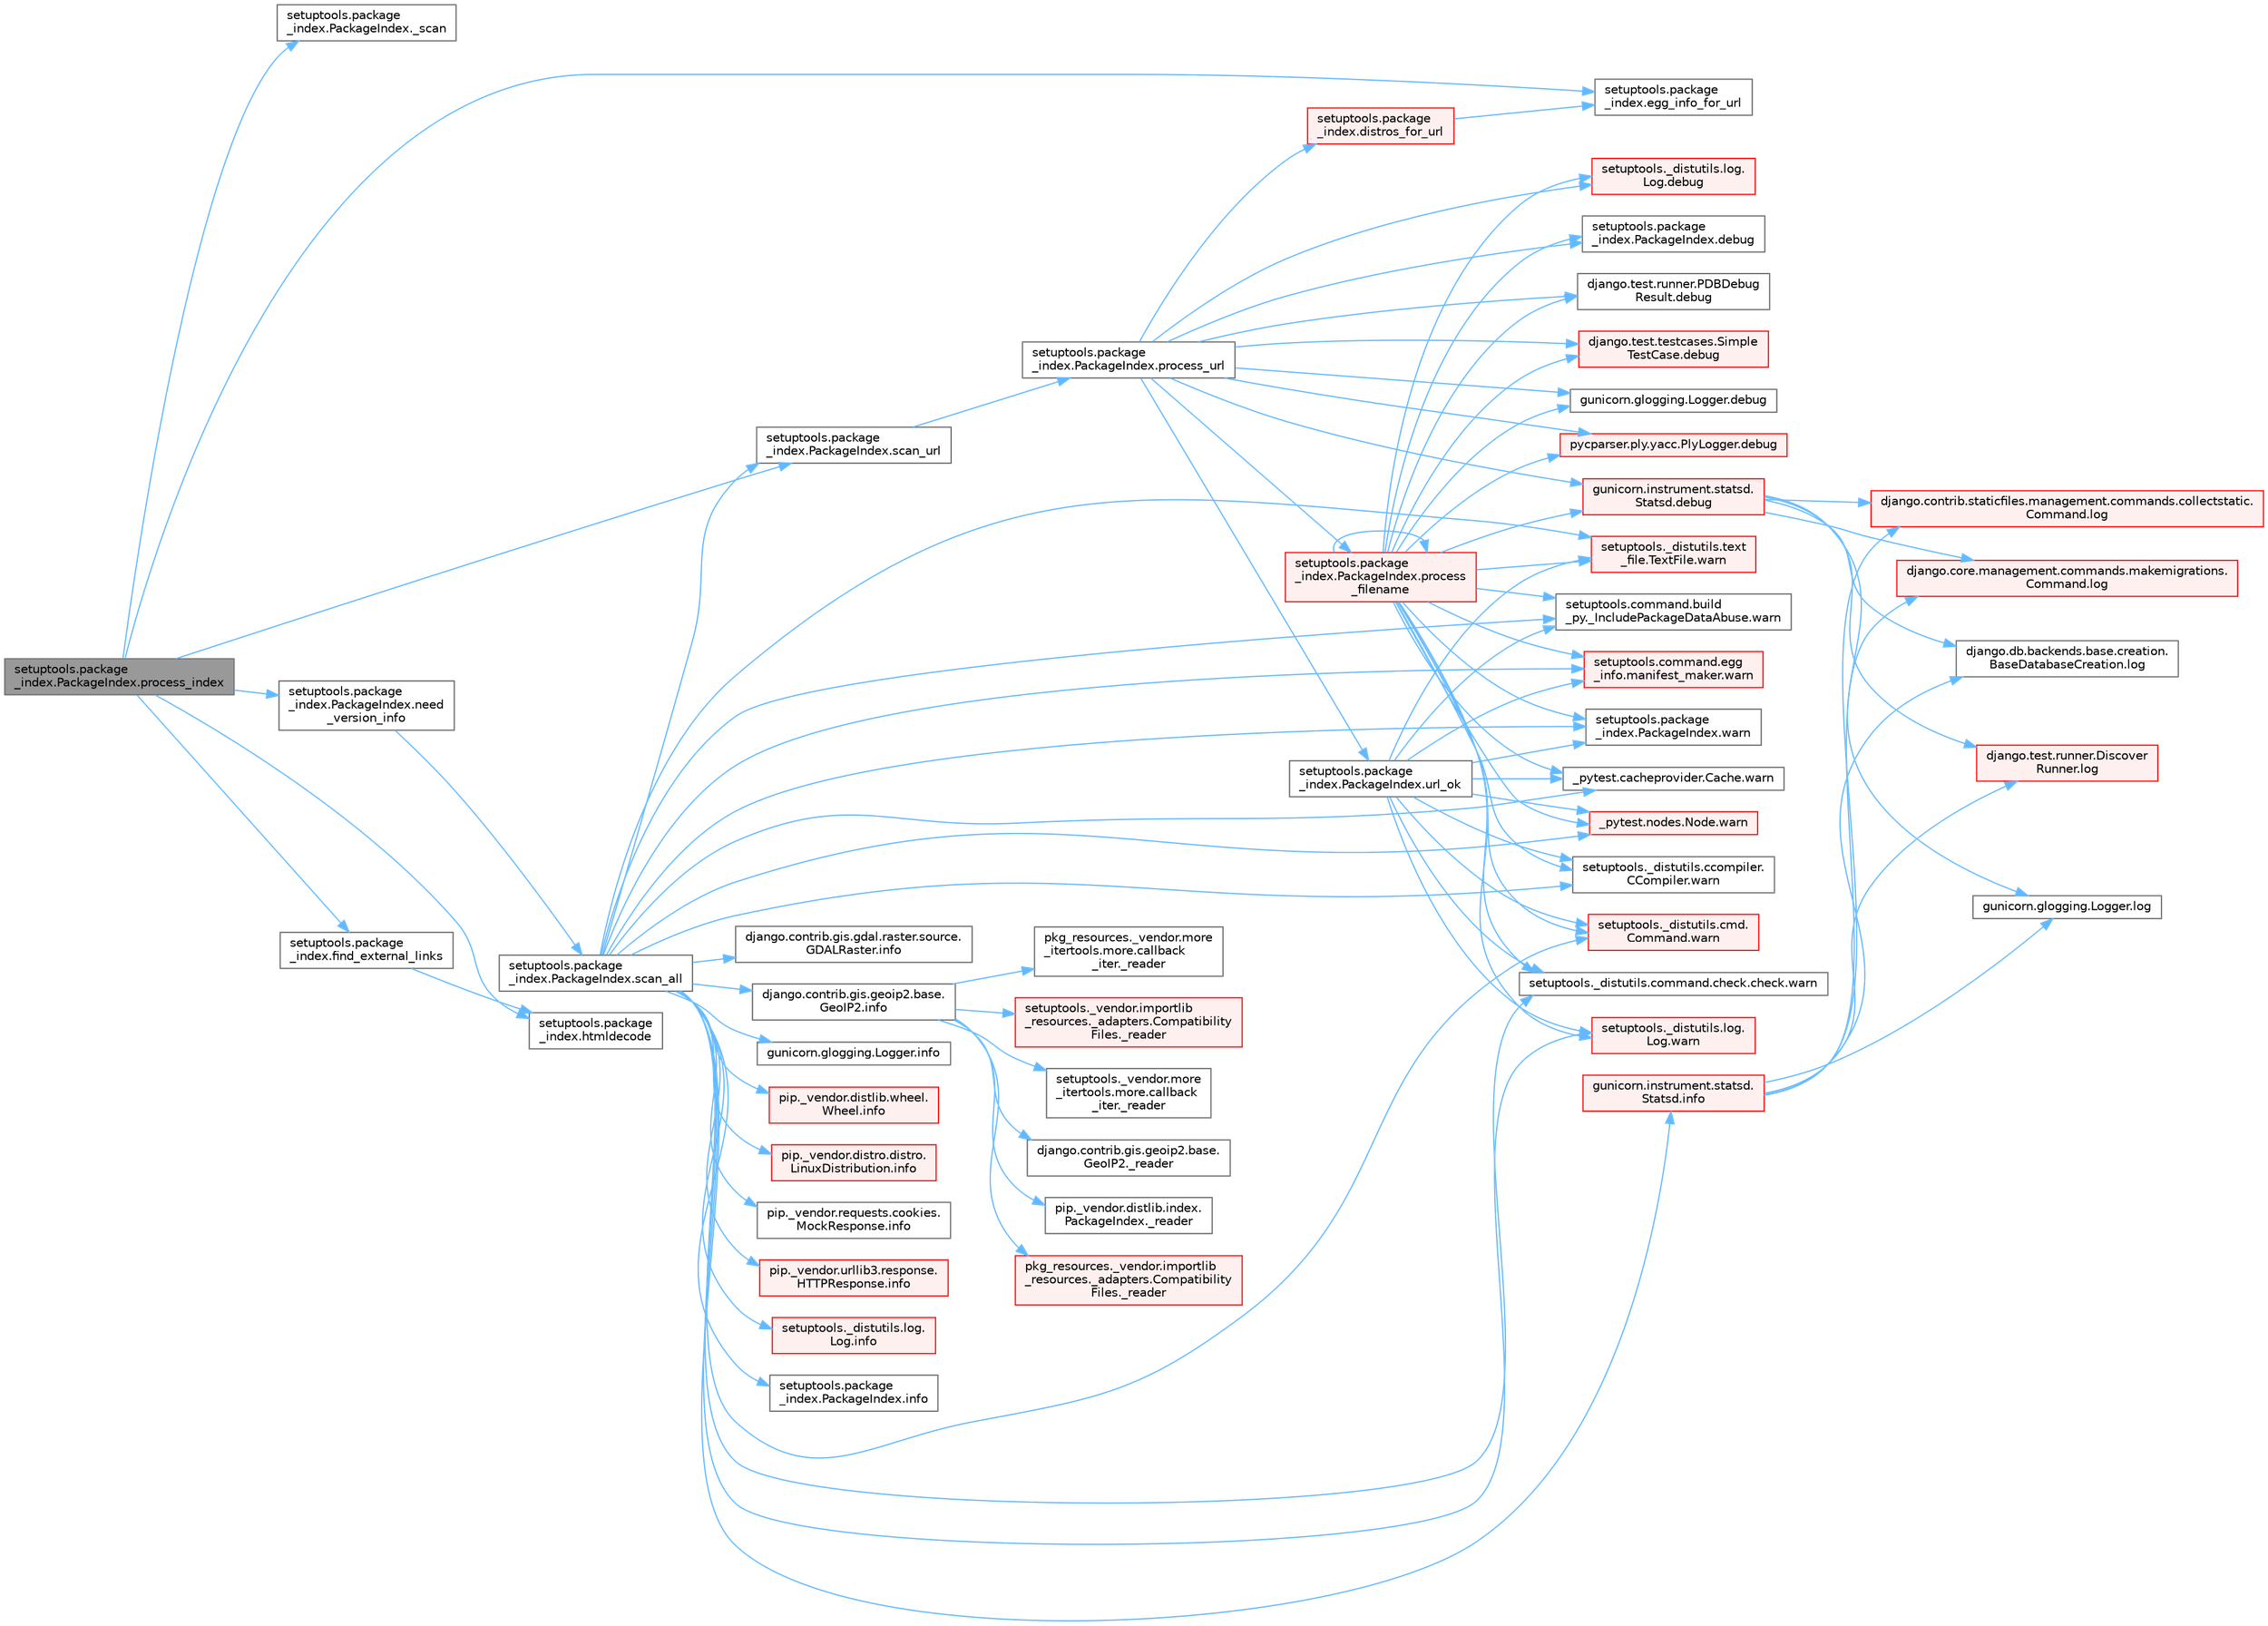 digraph "setuptools.package_index.PackageIndex.process_index"
{
 // LATEX_PDF_SIZE
  bgcolor="transparent";
  edge [fontname=Helvetica,fontsize=10,labelfontname=Helvetica,labelfontsize=10];
  node [fontname=Helvetica,fontsize=10,shape=box,height=0.2,width=0.4];
  rankdir="LR";
  Node1 [id="Node000001",label="setuptools.package\l_index.PackageIndex.process_index",height=0.2,width=0.4,color="gray40", fillcolor="grey60", style="filled", fontcolor="black",tooltip=" "];
  Node1 -> Node2 [id="edge1_Node000001_Node000002",color="steelblue1",style="solid",tooltip=" "];
  Node2 [id="Node000002",label="setuptools.package\l_index.PackageIndex._scan",height=0.2,width=0.4,color="grey40", fillcolor="white", style="filled",URL="$classsetuptools_1_1package__index_1_1_package_index.html#a713d5d50ee51f535248e15895f6b91db",tooltip=" "];
  Node1 -> Node3 [id="edge2_Node000001_Node000003",color="steelblue1",style="solid",tooltip=" "];
  Node3 [id="Node000003",label="setuptools.package\l_index.egg_info_for_url",height=0.2,width=0.4,color="grey40", fillcolor="white", style="filled",URL="$namespacesetuptools_1_1package__index.html#a79b91a82fe1497da147b21a03beda12c",tooltip=" "];
  Node1 -> Node4 [id="edge3_Node000001_Node000004",color="steelblue1",style="solid",tooltip=" "];
  Node4 [id="Node000004",label="setuptools.package\l_index.find_external_links",height=0.2,width=0.4,color="grey40", fillcolor="white", style="filled",URL="$namespacesetuptools_1_1package__index.html#a4c47d3f60df8170febc2caa571863597",tooltip=" "];
  Node4 -> Node5 [id="edge4_Node000004_Node000005",color="steelblue1",style="solid",tooltip=" "];
  Node5 [id="Node000005",label="setuptools.package\l_index.htmldecode",height=0.2,width=0.4,color="grey40", fillcolor="white", style="filled",URL="$namespacesetuptools_1_1package__index.html#adca411c1a3d43c270178ffc5396f376c",tooltip=" "];
  Node1 -> Node5 [id="edge5_Node000001_Node000005",color="steelblue1",style="solid",tooltip=" "];
  Node1 -> Node6 [id="edge6_Node000001_Node000006",color="steelblue1",style="solid",tooltip=" "];
  Node6 [id="Node000006",label="setuptools.package\l_index.PackageIndex.need\l_version_info",height=0.2,width=0.4,color="grey40", fillcolor="white", style="filled",URL="$classsetuptools_1_1package__index_1_1_package_index.html#a97954d8332873db10ccda55675a9145d",tooltip=" "];
  Node6 -> Node7 [id="edge7_Node000006_Node000007",color="steelblue1",style="solid",tooltip=" "];
  Node7 [id="Node000007",label="setuptools.package\l_index.PackageIndex.scan_all",height=0.2,width=0.4,color="grey40", fillcolor="white", style="filled",URL="$classsetuptools_1_1package__index_1_1_package_index.html#ac9b166c96ce16e09e23ab0603a253c33",tooltip=" "];
  Node7 -> Node8 [id="edge8_Node000007_Node000008",color="steelblue1",style="solid",tooltip=" "];
  Node8 [id="Node000008",label="django.contrib.gis.gdal.raster.source.\lGDALRaster.info",height=0.2,width=0.4,color="grey40", fillcolor="white", style="filled",URL="$classdjango_1_1contrib_1_1gis_1_1gdal_1_1raster_1_1source_1_1_g_d_a_l_raster.html#a9d874f7fbf44cff1587bbb4a5d34a88f",tooltip=" "];
  Node7 -> Node9 [id="edge9_Node000007_Node000009",color="steelblue1",style="solid",tooltip=" "];
  Node9 [id="Node000009",label="django.contrib.gis.geoip2.base.\lGeoIP2.info",height=0.2,width=0.4,color="grey40", fillcolor="white", style="filled",URL="$classdjango_1_1contrib_1_1gis_1_1geoip2_1_1base_1_1_geo_i_p2.html#aaf31f29c09e7b4a2af2a4b19b80d1337",tooltip=" "];
  Node9 -> Node10 [id="edge10_Node000009_Node000010",color="steelblue1",style="solid",tooltip=" "];
  Node10 [id="Node000010",label="django.contrib.gis.geoip2.base.\lGeoIP2._reader",height=0.2,width=0.4,color="grey40", fillcolor="white", style="filled",URL="$classdjango_1_1contrib_1_1gis_1_1geoip2_1_1base_1_1_geo_i_p2.html#a3602c469d02744ad210583e2b571c286",tooltip=" "];
  Node9 -> Node11 [id="edge11_Node000009_Node000011",color="steelblue1",style="solid",tooltip=" "];
  Node11 [id="Node000011",label="pip._vendor.distlib.index.\lPackageIndex._reader",height=0.2,width=0.4,color="grey40", fillcolor="white", style="filled",URL="$classpip_1_1__vendor_1_1distlib_1_1index_1_1_package_index.html#a101ab2cbea9c2a66818e368a1b783665",tooltip=" "];
  Node9 -> Node12 [id="edge12_Node000009_Node000012",color="steelblue1",style="solid",tooltip=" "];
  Node12 [id="Node000012",label="pkg_resources._vendor.importlib\l_resources._adapters.Compatibility\lFiles._reader",height=0.2,width=0.4,color="red", fillcolor="#FFF0F0", style="filled",URL="$classpkg__resources_1_1__vendor_1_1importlib__resources_1_1__adapters_1_1_compatibility_files.html#adb88d9d6cdd3ccde8543d5aff0e263cc",tooltip=" "];
  Node9 -> Node14 [id="edge13_Node000009_Node000014",color="steelblue1",style="solid",tooltip=" "];
  Node14 [id="Node000014",label="pkg_resources._vendor.more\l_itertools.more.callback\l_iter._reader",height=0.2,width=0.4,color="grey40", fillcolor="white", style="filled",URL="$classpkg__resources_1_1__vendor_1_1more__itertools_1_1more_1_1callback__iter.html#a39c147e211ab320778e20aebdb6506c0",tooltip=" "];
  Node9 -> Node15 [id="edge14_Node000009_Node000015",color="steelblue1",style="solid",tooltip=" "];
  Node15 [id="Node000015",label="setuptools._vendor.importlib\l_resources._adapters.Compatibility\lFiles._reader",height=0.2,width=0.4,color="red", fillcolor="#FFF0F0", style="filled",URL="$classsetuptools_1_1__vendor_1_1importlib__resources_1_1__adapters_1_1_compatibility_files.html#a2a663060da2f5497b42765bdc90bca45",tooltip=" "];
  Node9 -> Node16 [id="edge15_Node000009_Node000016",color="steelblue1",style="solid",tooltip=" "];
  Node16 [id="Node000016",label="setuptools._vendor.more\l_itertools.more.callback\l_iter._reader",height=0.2,width=0.4,color="grey40", fillcolor="white", style="filled",URL="$classsetuptools_1_1__vendor_1_1more__itertools_1_1more_1_1callback__iter.html#a05c0fdd2e4088e3a9914e4fa2e6fd050",tooltip=" "];
  Node7 -> Node17 [id="edge16_Node000007_Node000017",color="steelblue1",style="solid",tooltip=" "];
  Node17 [id="Node000017",label="gunicorn.glogging.Logger.info",height=0.2,width=0.4,color="grey40", fillcolor="white", style="filled",URL="$classgunicorn_1_1glogging_1_1_logger.html#a5c31f478f8d59ddc411c97e25cdfae65",tooltip=" "];
  Node7 -> Node18 [id="edge17_Node000007_Node000018",color="steelblue1",style="solid",tooltip=" "];
  Node18 [id="Node000018",label="gunicorn.instrument.statsd.\lStatsd.info",height=0.2,width=0.4,color="red", fillcolor="#FFF0F0", style="filled",URL="$classgunicorn_1_1instrument_1_1statsd_1_1_statsd.html#af7b8c148b12c3f59902f29c3c26d2394",tooltip=" "];
  Node18 -> Node19 [id="edge18_Node000018_Node000019",color="steelblue1",style="solid",tooltip=" "];
  Node19 [id="Node000019",label="django.contrib.staticfiles.management.commands.collectstatic.\lCommand.log",height=0.2,width=0.4,color="red", fillcolor="#FFF0F0", style="filled",URL="$classdjango_1_1contrib_1_1staticfiles_1_1management_1_1commands_1_1collectstatic_1_1_command.html#a0e93191b90ee0993e3286343d0b2de0e",tooltip=" "];
  Node18 -> Node23 [id="edge19_Node000018_Node000023",color="steelblue1",style="solid",tooltip=" "];
  Node23 [id="Node000023",label="django.core.management.commands.makemigrations.\lCommand.log",height=0.2,width=0.4,color="red", fillcolor="#FFF0F0", style="filled",URL="$classdjango_1_1core_1_1management_1_1commands_1_1makemigrations_1_1_command.html#a0409d121552878a7416460dba8274880",tooltip=" "];
  Node18 -> Node25 [id="edge20_Node000018_Node000025",color="steelblue1",style="solid",tooltip=" "];
  Node25 [id="Node000025",label="django.db.backends.base.creation.\lBaseDatabaseCreation.log",height=0.2,width=0.4,color="grey40", fillcolor="white", style="filled",URL="$classdjango_1_1db_1_1backends_1_1base_1_1creation_1_1_base_database_creation.html#ac297ec931db5ec68c271ec0d91be7183",tooltip=" "];
  Node18 -> Node26 [id="edge21_Node000018_Node000026",color="steelblue1",style="solid",tooltip=" "];
  Node26 [id="Node000026",label="django.test.runner.Discover\lRunner.log",height=0.2,width=0.4,color="red", fillcolor="#FFF0F0", style="filled",URL="$classdjango_1_1test_1_1runner_1_1_discover_runner.html#af5ad8e2895b3f0c5e0a6d7113199d641",tooltip=" "];
  Node18 -> Node27 [id="edge22_Node000018_Node000027",color="steelblue1",style="solid",tooltip=" "];
  Node27 [id="Node000027",label="gunicorn.glogging.Logger.log",height=0.2,width=0.4,color="grey40", fillcolor="white", style="filled",URL="$classgunicorn_1_1glogging_1_1_logger.html#ad6941dede526094643dd02c53c3449b0",tooltip=" "];
  Node7 -> Node2162 [id="edge23_Node000007_Node002162",color="steelblue1",style="solid",tooltip=" "];
  Node2162 [id="Node002162",label="pip._vendor.distlib.wheel.\lWheel.info",height=0.2,width=0.4,color="red", fillcolor="#FFF0F0", style="filled",URL="$classpip_1_1__vendor_1_1distlib_1_1wheel_1_1_wheel.html#a81ca97c6a25d0d98ac526fdf1d993b3e",tooltip=" "];
  Node7 -> Node2164 [id="edge24_Node000007_Node002164",color="steelblue1",style="solid",tooltip=" "];
  Node2164 [id="Node002164",label="pip._vendor.distro.distro.\lLinuxDistribution.info",height=0.2,width=0.4,color="red", fillcolor="#FFF0F0", style="filled",URL="$classpip_1_1__vendor_1_1distro_1_1distro_1_1_linux_distribution.html#a006af842ff29a5797a718d5b6f853c95",tooltip=" "];
  Node7 -> Node2172 [id="edge25_Node000007_Node002172",color="steelblue1",style="solid",tooltip=" "];
  Node2172 [id="Node002172",label="pip._vendor.requests.cookies.\lMockResponse.info",height=0.2,width=0.4,color="grey40", fillcolor="white", style="filled",URL="$classpip_1_1__vendor_1_1requests_1_1cookies_1_1_mock_response.html#a00cf962b6ef9dc95a50bf24ecdcdacf8",tooltip=" "];
  Node7 -> Node2173 [id="edge26_Node000007_Node002173",color="steelblue1",style="solid",tooltip=" "];
  Node2173 [id="Node002173",label="pip._vendor.urllib3.response.\lHTTPResponse.info",height=0.2,width=0.4,color="red", fillcolor="#FFF0F0", style="filled",URL="$classpip_1_1__vendor_1_1urllib3_1_1response_1_1_h_t_t_p_response.html#aac9976c1f5389a740c506c9bd401bd30",tooltip=" "];
  Node7 -> Node2174 [id="edge27_Node000007_Node002174",color="steelblue1",style="solid",tooltip=" "];
  Node2174 [id="Node002174",label="setuptools._distutils.log.\lLog.info",height=0.2,width=0.4,color="red", fillcolor="#FFF0F0", style="filled",URL="$classsetuptools_1_1__distutils_1_1log_1_1_log.html#a9d1cc75761d9757b0a6b6dbf158224e0",tooltip=" "];
  Node7 -> Node2175 [id="edge28_Node000007_Node002175",color="steelblue1",style="solid",tooltip=" "];
  Node2175 [id="Node002175",label="setuptools.package\l_index.PackageIndex.info",height=0.2,width=0.4,color="grey40", fillcolor="white", style="filled",URL="$classsetuptools_1_1package__index_1_1_package_index.html#afbf6e59a651da8cce42391563f579a4b",tooltip=" "];
  Node7 -> Node4532 [id="edge29_Node000007_Node004532",color="steelblue1",style="solid",tooltip=" "];
  Node4532 [id="Node004532",label="setuptools.package\l_index.PackageIndex.scan_url",height=0.2,width=0.4,color="grey40", fillcolor="white", style="filled",URL="$classsetuptools_1_1package__index_1_1_package_index.html#a3250ed4852365167996e8177b51c0af6",tooltip=" "];
  Node4532 -> Node4533 [id="edge30_Node004532_Node004533",color="steelblue1",style="solid",tooltip=" "];
  Node4533 [id="Node004533",label="setuptools.package\l_index.PackageIndex.process_url",height=0.2,width=0.4,color="grey40", fillcolor="white", style="filled",URL="$classsetuptools_1_1package__index_1_1_package_index.html#a08ce2126b6551d9c0de60dba9179df3f",tooltip=" "];
  Node4533 -> Node4534 [id="edge31_Node004533_Node004534",color="steelblue1",style="solid",tooltip=" "];
  Node4534 [id="Node004534",label="django.test.runner.PDBDebug\lResult.debug",height=0.2,width=0.4,color="grey40", fillcolor="white", style="filled",URL="$classdjango_1_1test_1_1runner_1_1_p_d_b_debug_result.html#a32d6b3216965b07e4be691f8decc1a65",tooltip=" "];
  Node4533 -> Node4535 [id="edge32_Node004533_Node004535",color="steelblue1",style="solid",tooltip=" "];
  Node4535 [id="Node004535",label="django.test.testcases.Simple\lTestCase.debug",height=0.2,width=0.4,color="red", fillcolor="#FFF0F0", style="filled",URL="$classdjango_1_1test_1_1testcases_1_1_simple_test_case.html#a3572a3cb9246fcddfe70f0443b262461",tooltip=" "];
  Node4533 -> Node4537 [id="edge33_Node004533_Node004537",color="steelblue1",style="solid",tooltip=" "];
  Node4537 [id="Node004537",label="gunicorn.glogging.Logger.debug",height=0.2,width=0.4,color="grey40", fillcolor="white", style="filled",URL="$classgunicorn_1_1glogging_1_1_logger.html#a1ae8caac207e0444684def3c6b40f0ee",tooltip=" "];
  Node4533 -> Node4538 [id="edge34_Node004533_Node004538",color="steelblue1",style="solid",tooltip=" "];
  Node4538 [id="Node004538",label="gunicorn.instrument.statsd.\lStatsd.debug",height=0.2,width=0.4,color="red", fillcolor="#FFF0F0", style="filled",URL="$classgunicorn_1_1instrument_1_1statsd_1_1_statsd.html#abb1906a025131e88e3da6201580d70b8",tooltip=" "];
  Node4538 -> Node19 [id="edge35_Node004538_Node000019",color="steelblue1",style="solid",tooltip=" "];
  Node4538 -> Node23 [id="edge36_Node004538_Node000023",color="steelblue1",style="solid",tooltip=" "];
  Node4538 -> Node25 [id="edge37_Node004538_Node000025",color="steelblue1",style="solid",tooltip=" "];
  Node4538 -> Node26 [id="edge38_Node004538_Node000026",color="steelblue1",style="solid",tooltip=" "];
  Node4538 -> Node27 [id="edge39_Node004538_Node000027",color="steelblue1",style="solid",tooltip=" "];
  Node4533 -> Node4539 [id="edge40_Node004533_Node004539",color="steelblue1",style="solid",tooltip=" "];
  Node4539 [id="Node004539",label="pycparser.ply.yacc.PlyLogger.debug",height=0.2,width=0.4,color="red", fillcolor="#FFF0F0", style="filled",URL="$classpycparser_1_1ply_1_1yacc_1_1_ply_logger.html#a1050ac15c036aee4f48130dda17c6604",tooltip=" "];
  Node4533 -> Node4540 [id="edge41_Node004533_Node004540",color="steelblue1",style="solid",tooltip=" "];
  Node4540 [id="Node004540",label="setuptools._distutils.log.\lLog.debug",height=0.2,width=0.4,color="red", fillcolor="#FFF0F0", style="filled",URL="$classsetuptools_1_1__distutils_1_1log_1_1_log.html#aead561363ca945227a7827c37632bbec",tooltip=" "];
  Node4533 -> Node4541 [id="edge42_Node004533_Node004541",color="steelblue1",style="solid",tooltip=" "];
  Node4541 [id="Node004541",label="setuptools.package\l_index.PackageIndex.debug",height=0.2,width=0.4,color="grey40", fillcolor="white", style="filled",URL="$classsetuptools_1_1package__index_1_1_package_index.html#a957d98e89fd97ee6abee00e9d1106a24",tooltip=" "];
  Node4533 -> Node4542 [id="edge43_Node004533_Node004542",color="steelblue1",style="solid",tooltip=" "];
  Node4542 [id="Node004542",label="setuptools.package\l_index.distros_for_url",height=0.2,width=0.4,color="red", fillcolor="#FFF0F0", style="filled",URL="$namespacesetuptools_1_1package__index.html#adc519864583d9a2aaa180b0809828b9c",tooltip=" "];
  Node4542 -> Node3 [id="edge44_Node004542_Node000003",color="steelblue1",style="solid",tooltip=" "];
  Node4533 -> Node4546 [id="edge45_Node004533_Node004546",color="steelblue1",style="solid",tooltip=" "];
  Node4546 [id="Node004546",label="setuptools.package\l_index.PackageIndex.process\l_filename",height=0.2,width=0.4,color="red", fillcolor="#FFF0F0", style="filled",URL="$classsetuptools_1_1package__index_1_1_package_index.html#ab04da07ff3d457892f53ca1e671514cc",tooltip=" "];
  Node4546 -> Node4534 [id="edge46_Node004546_Node004534",color="steelblue1",style="solid",tooltip=" "];
  Node4546 -> Node4535 [id="edge47_Node004546_Node004535",color="steelblue1",style="solid",tooltip=" "];
  Node4546 -> Node4537 [id="edge48_Node004546_Node004537",color="steelblue1",style="solid",tooltip=" "];
  Node4546 -> Node4538 [id="edge49_Node004546_Node004538",color="steelblue1",style="solid",tooltip=" "];
  Node4546 -> Node4539 [id="edge50_Node004546_Node004539",color="steelblue1",style="solid",tooltip=" "];
  Node4546 -> Node4540 [id="edge51_Node004546_Node004540",color="steelblue1",style="solid",tooltip=" "];
  Node4546 -> Node4541 [id="edge52_Node004546_Node004541",color="steelblue1",style="solid",tooltip=" "];
  Node4546 -> Node4546 [id="edge53_Node004546_Node004546",color="steelblue1",style="solid",tooltip=" "];
  Node4546 -> Node2309 [id="edge54_Node004546_Node002309",color="steelblue1",style="solid",tooltip=" "];
  Node2309 [id="Node002309",label="_pytest.cacheprovider.Cache.warn",height=0.2,width=0.4,color="grey40", fillcolor="white", style="filled",URL="$class__pytest_1_1cacheprovider_1_1_cache.html#a59056dfff8733ba939dfd3caf3bb00da",tooltip=" "];
  Node4546 -> Node2310 [id="edge55_Node004546_Node002310",color="steelblue1",style="solid",tooltip=" "];
  Node2310 [id="Node002310",label="_pytest.nodes.Node.warn",height=0.2,width=0.4,color="red", fillcolor="#FFF0F0", style="filled",URL="$class__pytest_1_1nodes_1_1_node.html#a5d6333688a90229efb19e6f63b7b0746",tooltip=" "];
  Node4546 -> Node2312 [id="edge56_Node004546_Node002312",color="steelblue1",style="solid",tooltip=" "];
  Node2312 [id="Node002312",label="setuptools._distutils.ccompiler.\lCCompiler.warn",height=0.2,width=0.4,color="grey40", fillcolor="white", style="filled",URL="$classsetuptools_1_1__distutils_1_1ccompiler_1_1_c_compiler.html#aa4c042a5eb67090857a45c4c044f8459",tooltip=" "];
  Node4546 -> Node2313 [id="edge57_Node004546_Node002313",color="steelblue1",style="solid",tooltip=" "];
  Node2313 [id="Node002313",label="setuptools._distutils.cmd.\lCommand.warn",height=0.2,width=0.4,color="red", fillcolor="#FFF0F0", style="filled",URL="$classsetuptools_1_1__distutils_1_1cmd_1_1_command.html#af431bbcd05b47396a4a55e5922c8445f",tooltip=" "];
  Node4546 -> Node2315 [id="edge58_Node004546_Node002315",color="steelblue1",style="solid",tooltip=" "];
  Node2315 [id="Node002315",label="setuptools._distutils.command.check.check.warn",height=0.2,width=0.4,color="grey40", fillcolor="white", style="filled",URL="$classsetuptools_1_1__distutils_1_1command_1_1check_1_1check.html#a7bc88f730622998fe245e294139d1eaa",tooltip=" "];
  Node4546 -> Node2316 [id="edge59_Node004546_Node002316",color="steelblue1",style="solid",tooltip=" "];
  Node2316 [id="Node002316",label="setuptools._distutils.log.\lLog.warn",height=0.2,width=0.4,color="red", fillcolor="#FFF0F0", style="filled",URL="$classsetuptools_1_1__distutils_1_1log_1_1_log.html#a4862cf2d8dd78b9dce7ffb040c2a1aa7",tooltip=" "];
  Node4546 -> Node2317 [id="edge60_Node004546_Node002317",color="steelblue1",style="solid",tooltip=" "];
  Node2317 [id="Node002317",label="setuptools._distutils.text\l_file.TextFile.warn",height=0.2,width=0.4,color="red", fillcolor="#FFF0F0", style="filled",URL="$classsetuptools_1_1__distutils_1_1text__file_1_1_text_file.html#ab97caf0fc8dbcc16f777bd99180a63ad",tooltip=" "];
  Node4546 -> Node2319 [id="edge61_Node004546_Node002319",color="steelblue1",style="solid",tooltip=" "];
  Node2319 [id="Node002319",label="setuptools.command.build\l_py._IncludePackageDataAbuse.warn",height=0.2,width=0.4,color="grey40", fillcolor="white", style="filled",URL="$classsetuptools_1_1command_1_1build__py_1_1___include_package_data_abuse.html#ad4a7f921ff2f93b6129e23fbfdb3a697",tooltip=" "];
  Node4546 -> Node2320 [id="edge62_Node004546_Node002320",color="steelblue1",style="solid",tooltip=" "];
  Node2320 [id="Node002320",label="setuptools.command.egg\l_info.manifest_maker.warn",height=0.2,width=0.4,color="red", fillcolor="#FFF0F0", style="filled",URL="$classsetuptools_1_1command_1_1egg__info_1_1manifest__maker.html#a1aa507c687db71e0210b2520d8e7d3c2",tooltip=" "];
  Node4546 -> Node2322 [id="edge63_Node004546_Node002322",color="steelblue1",style="solid",tooltip=" "];
  Node2322 [id="Node002322",label="setuptools.package\l_index.PackageIndex.warn",height=0.2,width=0.4,color="grey40", fillcolor="white", style="filled",URL="$classsetuptools_1_1package__index_1_1_package_index.html#afcea3240133b78667f88e7155ea310d1",tooltip=" "];
  Node4533 -> Node4548 [id="edge64_Node004533_Node004548",color="steelblue1",style="solid",tooltip=" "];
  Node4548 [id="Node004548",label="setuptools.package\l_index.PackageIndex.url_ok",height=0.2,width=0.4,color="grey40", fillcolor="white", style="filled",URL="$classsetuptools_1_1package__index_1_1_package_index.html#a8c81dfc9a25b1c84bb8ce7b8b701d450",tooltip=" "];
  Node4548 -> Node2309 [id="edge65_Node004548_Node002309",color="steelblue1",style="solid",tooltip=" "];
  Node4548 -> Node2310 [id="edge66_Node004548_Node002310",color="steelblue1",style="solid",tooltip=" "];
  Node4548 -> Node2312 [id="edge67_Node004548_Node002312",color="steelblue1",style="solid",tooltip=" "];
  Node4548 -> Node2313 [id="edge68_Node004548_Node002313",color="steelblue1",style="solid",tooltip=" "];
  Node4548 -> Node2315 [id="edge69_Node004548_Node002315",color="steelblue1",style="solid",tooltip=" "];
  Node4548 -> Node2316 [id="edge70_Node004548_Node002316",color="steelblue1",style="solid",tooltip=" "];
  Node4548 -> Node2317 [id="edge71_Node004548_Node002317",color="steelblue1",style="solid",tooltip=" "];
  Node4548 -> Node2319 [id="edge72_Node004548_Node002319",color="steelblue1",style="solid",tooltip=" "];
  Node4548 -> Node2320 [id="edge73_Node004548_Node002320",color="steelblue1",style="solid",tooltip=" "];
  Node4548 -> Node2322 [id="edge74_Node004548_Node002322",color="steelblue1",style="solid",tooltip=" "];
  Node7 -> Node2309 [id="edge75_Node000007_Node002309",color="steelblue1",style="solid",tooltip=" "];
  Node7 -> Node2310 [id="edge76_Node000007_Node002310",color="steelblue1",style="solid",tooltip=" "];
  Node7 -> Node2312 [id="edge77_Node000007_Node002312",color="steelblue1",style="solid",tooltip=" "];
  Node7 -> Node2313 [id="edge78_Node000007_Node002313",color="steelblue1",style="solid",tooltip=" "];
  Node7 -> Node2315 [id="edge79_Node000007_Node002315",color="steelblue1",style="solid",tooltip=" "];
  Node7 -> Node2316 [id="edge80_Node000007_Node002316",color="steelblue1",style="solid",tooltip=" "];
  Node7 -> Node2317 [id="edge81_Node000007_Node002317",color="steelblue1",style="solid",tooltip=" "];
  Node7 -> Node2319 [id="edge82_Node000007_Node002319",color="steelblue1",style="solid",tooltip=" "];
  Node7 -> Node2320 [id="edge83_Node000007_Node002320",color="steelblue1",style="solid",tooltip=" "];
  Node7 -> Node2322 [id="edge84_Node000007_Node002322",color="steelblue1",style="solid",tooltip=" "];
  Node1 -> Node4532 [id="edge85_Node000001_Node004532",color="steelblue1",style="solid",tooltip=" "];
}
